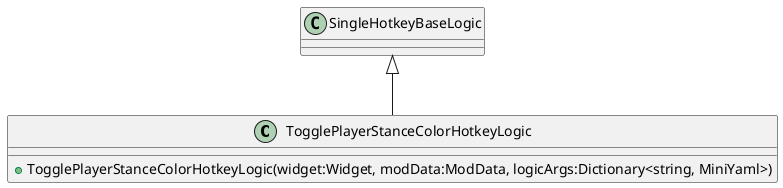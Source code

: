 @startuml
class TogglePlayerStanceColorHotkeyLogic {
    + TogglePlayerStanceColorHotkeyLogic(widget:Widget, modData:ModData, logicArgs:Dictionary<string, MiniYaml>)
}
SingleHotkeyBaseLogic <|-- TogglePlayerStanceColorHotkeyLogic
@enduml
